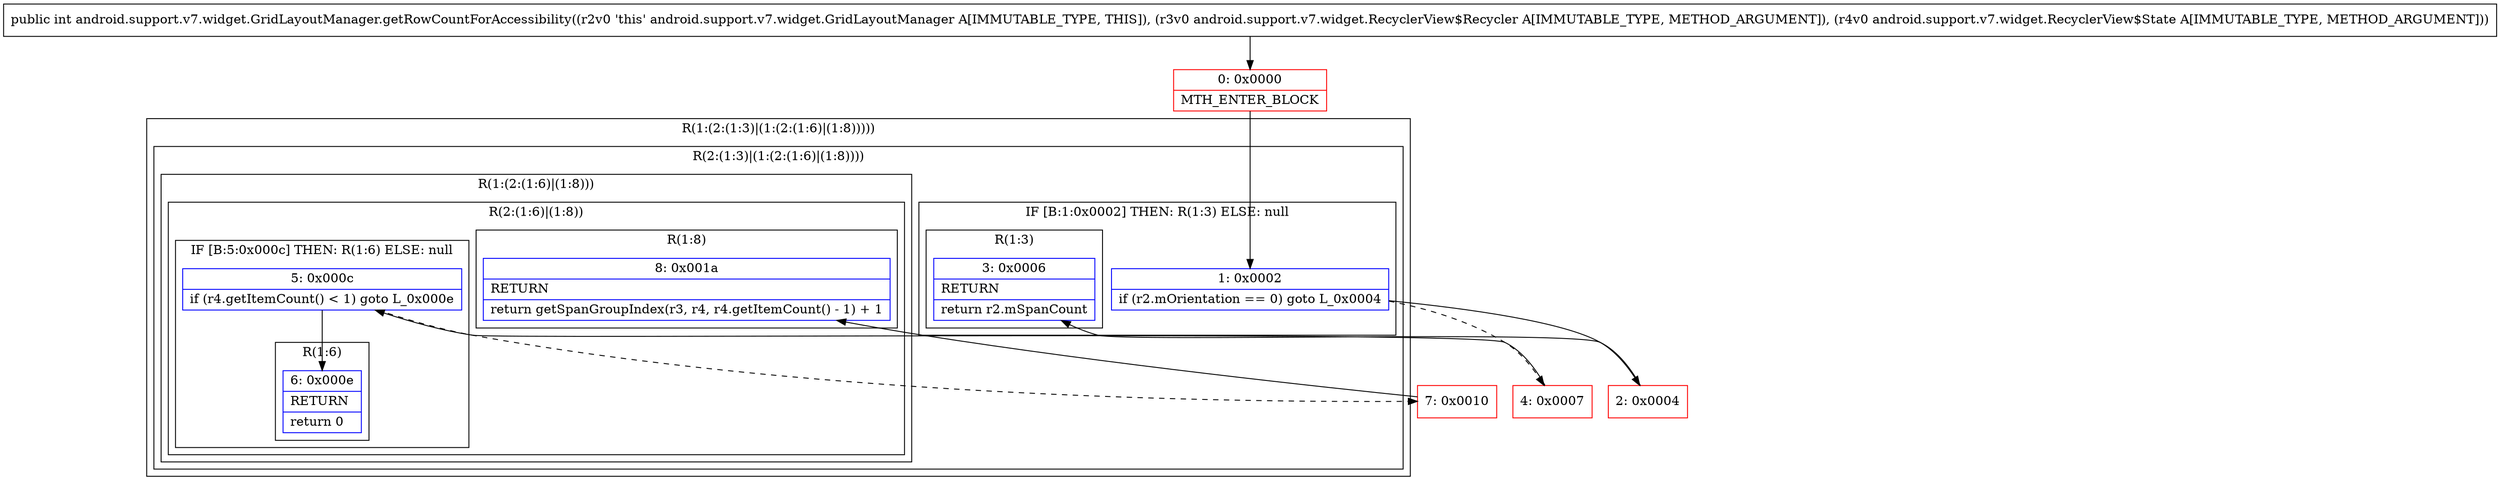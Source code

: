 digraph "CFG forandroid.support.v7.widget.GridLayoutManager.getRowCountForAccessibility(Landroid\/support\/v7\/widget\/RecyclerView$Recycler;Landroid\/support\/v7\/widget\/RecyclerView$State;)I" {
subgraph cluster_Region_577718119 {
label = "R(1:(2:(1:3)|(1:(2:(1:6)|(1:8)))))";
node [shape=record,color=blue];
subgraph cluster_Region_1653706376 {
label = "R(2:(1:3)|(1:(2:(1:6)|(1:8))))";
node [shape=record,color=blue];
subgraph cluster_IfRegion_1950680330 {
label = "IF [B:1:0x0002] THEN: R(1:3) ELSE: null";
node [shape=record,color=blue];
Node_1 [shape=record,label="{1\:\ 0x0002|if (r2.mOrientation == 0) goto L_0x0004\l}"];
subgraph cluster_Region_1030148814 {
label = "R(1:3)";
node [shape=record,color=blue];
Node_3 [shape=record,label="{3\:\ 0x0006|RETURN\l|return r2.mSpanCount\l}"];
}
}
subgraph cluster_Region_1701510778 {
label = "R(1:(2:(1:6)|(1:8)))";
node [shape=record,color=blue];
subgraph cluster_Region_190962065 {
label = "R(2:(1:6)|(1:8))";
node [shape=record,color=blue];
subgraph cluster_IfRegion_1473310882 {
label = "IF [B:5:0x000c] THEN: R(1:6) ELSE: null";
node [shape=record,color=blue];
Node_5 [shape=record,label="{5\:\ 0x000c|if (r4.getItemCount() \< 1) goto L_0x000e\l}"];
subgraph cluster_Region_1546364980 {
label = "R(1:6)";
node [shape=record,color=blue];
Node_6 [shape=record,label="{6\:\ 0x000e|RETURN\l|return 0\l}"];
}
}
subgraph cluster_Region_1853887717 {
label = "R(1:8)";
node [shape=record,color=blue];
Node_8 [shape=record,label="{8\:\ 0x001a|RETURN\l|return getSpanGroupIndex(r3, r4, r4.getItemCount() \- 1) + 1\l}"];
}
}
}
}
}
Node_0 [shape=record,color=red,label="{0\:\ 0x0000|MTH_ENTER_BLOCK\l}"];
Node_2 [shape=record,color=red,label="{2\:\ 0x0004}"];
Node_4 [shape=record,color=red,label="{4\:\ 0x0007}"];
Node_7 [shape=record,color=red,label="{7\:\ 0x0010}"];
MethodNode[shape=record,label="{public int android.support.v7.widget.GridLayoutManager.getRowCountForAccessibility((r2v0 'this' android.support.v7.widget.GridLayoutManager A[IMMUTABLE_TYPE, THIS]), (r3v0 android.support.v7.widget.RecyclerView$Recycler A[IMMUTABLE_TYPE, METHOD_ARGUMENT]), (r4v0 android.support.v7.widget.RecyclerView$State A[IMMUTABLE_TYPE, METHOD_ARGUMENT])) }"];
MethodNode -> Node_0;
Node_1 -> Node_2;
Node_1 -> Node_4[style=dashed];
Node_5 -> Node_6;
Node_5 -> Node_7[style=dashed];
Node_0 -> Node_1;
Node_2 -> Node_3;
Node_4 -> Node_5;
Node_7 -> Node_8;
}

